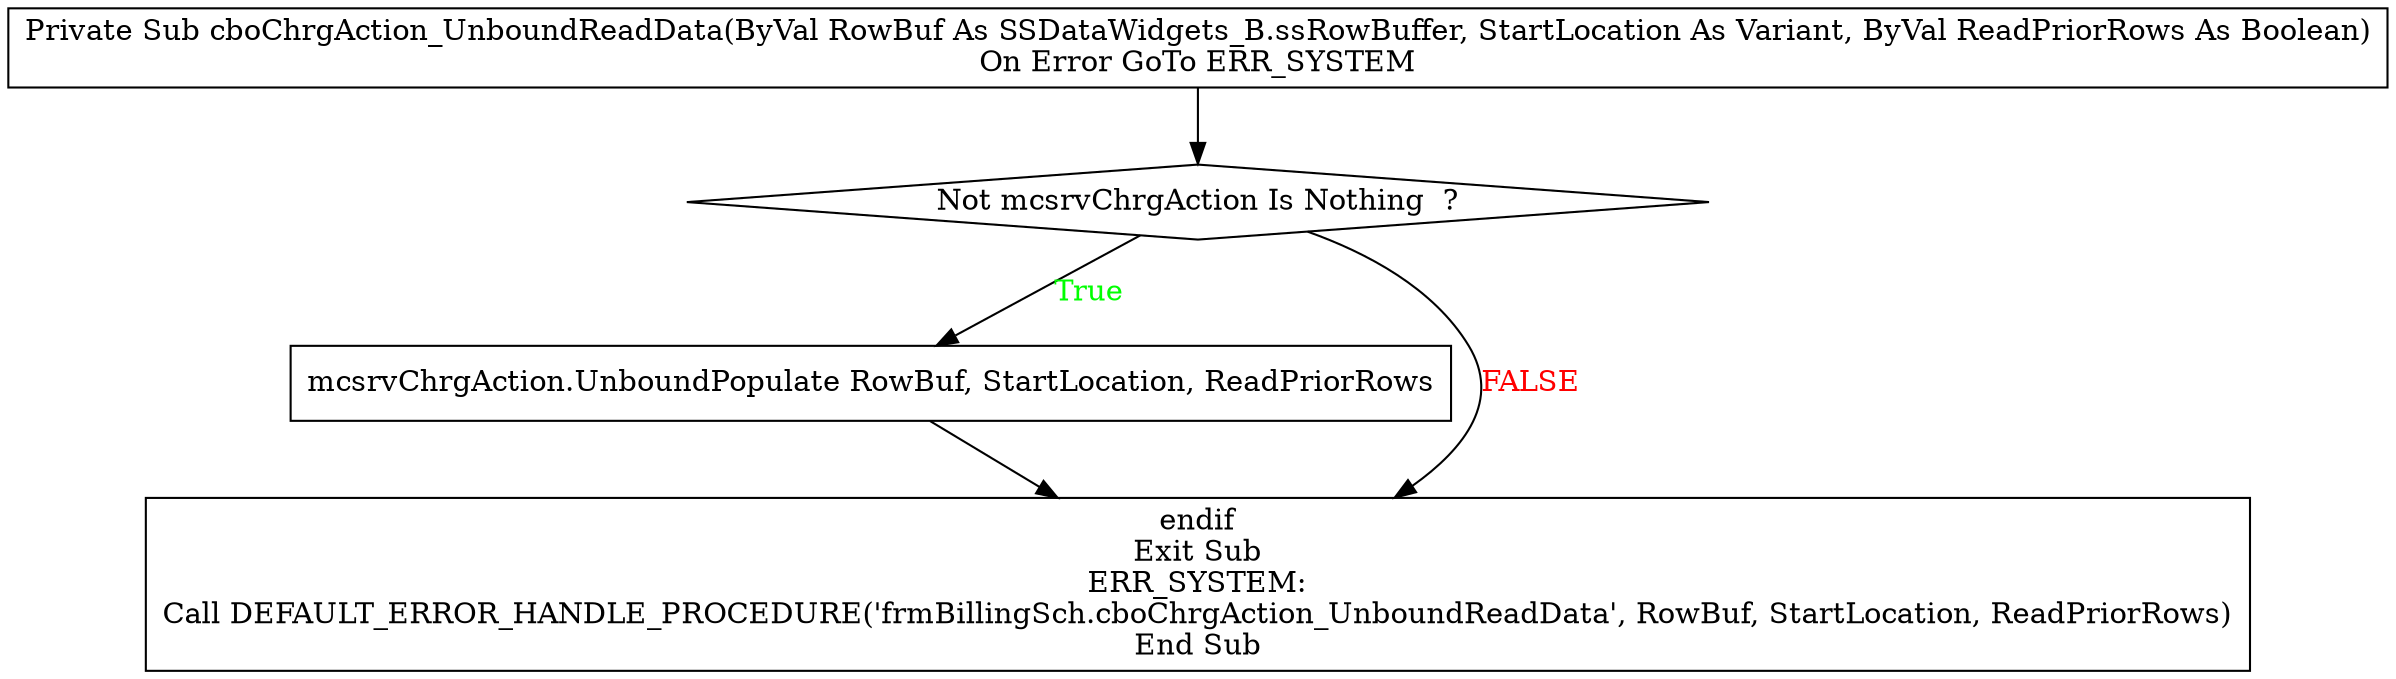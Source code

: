 digraph G{
Node_1 [ label ="Private Sub cboChrgAction_UnboundReadData(ByVal RowBuf As SSDataWidgets_B.ssRowBuffer, StartLocation As Variant, ByVal ReadPriorRows As Boolean)\nOn Error GoTo ERR_SYSTEM",shape="box"];
Node_2 [ label ="Not mcsrvChrgAction Is Nothing  ?",shape="diamond"];
Node_3 [ label ="mcsrvChrgAction.UnboundPopulate RowBuf, StartLocation, ReadPriorRows",shape="box"];
Node_4 [ label ="endif\nExit Sub\nERR_SYSTEM:\nCall DEFAULT_ERROR_HANDLE_PROCEDURE('frmBillingSch.cboChrgAction_UnboundReadData', RowBuf, StartLocation, ReadPriorRows)\nEnd Sub",shape="box"];
Node_2 -> Node_3 [label="True",fontcolor="GREEN"];
Node_1 -> Node_2;
Node_2 -> Node_4 [label="FALSE",fontcolor="RED"];
Node_3 -> Node_4;
}
